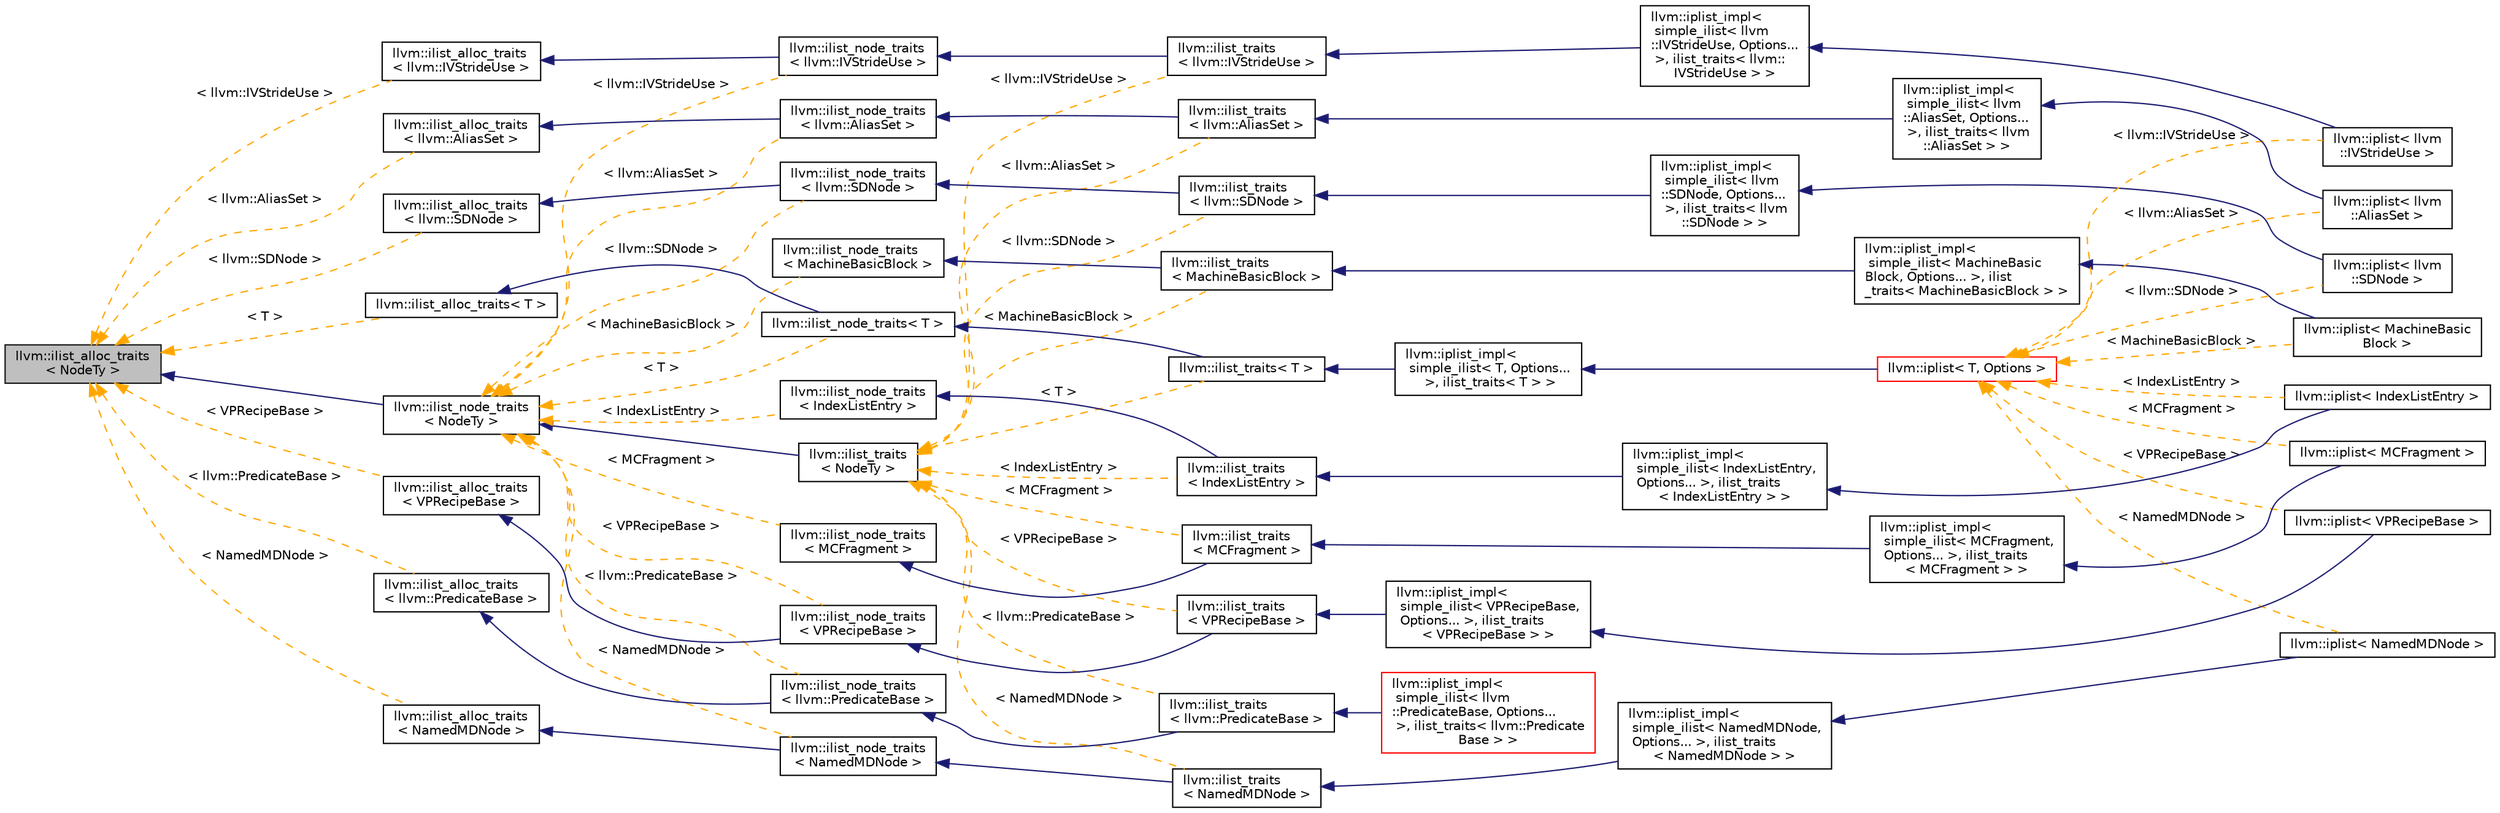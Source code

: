 digraph "llvm::ilist_alloc_traits&lt; NodeTy &gt;"
{
 // LATEX_PDF_SIZE
  bgcolor="transparent";
  edge [fontname="Helvetica",fontsize="10",labelfontname="Helvetica",labelfontsize="10"];
  node [fontname="Helvetica",fontsize="10",shape=record];
  rankdir="LR";
  Node1 [label="llvm::ilist_alloc_traits\l\< NodeTy \>",height=0.2,width=0.4,color="black", fillcolor="grey75", style="filled", fontcolor="black",tooltip="Use delete by default for iplist and ilist."];
  Node1 -> Node2 [dir="back",color="midnightblue",fontsize="10",style="solid",fontname="Helvetica"];
  Node2 [label="llvm::ilist_node_traits\l\< NodeTy \>",height=0.2,width=0.4,color="black",URL="$structllvm_1_1ilist__node__traits.html",tooltip="A fragment for template traits for intrusive list that provides default node related operations."];
  Node2 -> Node3 [dir="back",color="midnightblue",fontsize="10",style="solid",fontname="Helvetica"];
  Node3 [label="llvm::ilist_traits\l\< NodeTy \>",height=0.2,width=0.4,color="black",URL="$structllvm_1_1ilist__traits.html",tooltip="Template traits for intrusive list."];
  Node3 -> Node4 [dir="back",color="orange",fontsize="10",style="dashed",label=" \< llvm::IVStrideUse \>" ,fontname="Helvetica"];
  Node4 [label="llvm::ilist_traits\l\< llvm::IVStrideUse \>",height=0.2,width=0.4,color="black",URL="$structllvm_1_1ilist__traits.html",tooltip=" "];
  Node4 -> Node5 [dir="back",color="midnightblue",fontsize="10",style="solid",fontname="Helvetica"];
  Node5 [label="llvm::iplist_impl\<\l simple_ilist\< llvm\l::IVStrideUse, Options...\l \>, ilist_traits\< llvm::\lIVStrideUse \> \>",height=0.2,width=0.4,color="black",URL="$classllvm_1_1iplist__impl.html",tooltip=" "];
  Node5 -> Node6 [dir="back",color="midnightblue",fontsize="10",style="solid",fontname="Helvetica"];
  Node6 [label="llvm::iplist\< llvm\l::IVStrideUse \>",height=0.2,width=0.4,color="black",URL="$classllvm_1_1iplist.html",tooltip=" "];
  Node3 -> Node7 [dir="back",color="orange",fontsize="10",style="dashed",label=" \< llvm::SDNode \>" ,fontname="Helvetica"];
  Node7 [label="llvm::ilist_traits\l\< llvm::SDNode \>",height=0.2,width=0.4,color="black",URL="$structllvm_1_1ilist__traits.html",tooltip=" "];
  Node7 -> Node8 [dir="back",color="midnightblue",fontsize="10",style="solid",fontname="Helvetica"];
  Node8 [label="llvm::iplist_impl\<\l simple_ilist\< llvm\l::SDNode, Options...\l \>, ilist_traits\< llvm\l::SDNode \> \>",height=0.2,width=0.4,color="black",URL="$classllvm_1_1iplist__impl.html",tooltip=" "];
  Node8 -> Node9 [dir="back",color="midnightblue",fontsize="10",style="solid",fontname="Helvetica"];
  Node9 [label="llvm::iplist\< llvm\l::SDNode \>",height=0.2,width=0.4,color="black",URL="$classllvm_1_1iplist.html",tooltip=" "];
  Node3 -> Node10 [dir="back",color="orange",fontsize="10",style="dashed",label=" \< MachineBasicBlock \>" ,fontname="Helvetica"];
  Node10 [label="llvm::ilist_traits\l\< MachineBasicBlock \>",height=0.2,width=0.4,color="black",URL="$structllvm_1_1ilist__traits.html",tooltip=" "];
  Node10 -> Node11 [dir="back",color="midnightblue",fontsize="10",style="solid",fontname="Helvetica"];
  Node11 [label="llvm::iplist_impl\<\l simple_ilist\< MachineBasic\lBlock, Options... \>, ilist\l_traits\< MachineBasicBlock \> \>",height=0.2,width=0.4,color="black",URL="$classllvm_1_1iplist__impl.html",tooltip=" "];
  Node11 -> Node12 [dir="back",color="midnightblue",fontsize="10",style="solid",fontname="Helvetica"];
  Node12 [label="llvm::iplist\< MachineBasic\lBlock \>",height=0.2,width=0.4,color="black",URL="$classllvm_1_1iplist.html",tooltip=" "];
  Node3 -> Node13 [dir="back",color="orange",fontsize="10",style="dashed",label=" \< T \>" ,fontname="Helvetica"];
  Node13 [label="llvm::ilist_traits\< T \>",height=0.2,width=0.4,color="black",URL="$structllvm_1_1ilist__traits.html",tooltip=" "];
  Node13 -> Node14 [dir="back",color="midnightblue",fontsize="10",style="solid",fontname="Helvetica"];
  Node14 [label="llvm::iplist_impl\<\l simple_ilist\< T, Options...\l \>, ilist_traits\< T \> \>",height=0.2,width=0.4,color="black",URL="$classllvm_1_1iplist__impl.html",tooltip=" "];
  Node14 -> Node15 [dir="back",color="midnightblue",fontsize="10",style="solid",fontname="Helvetica"];
  Node15 [label="llvm::iplist\< T, Options \>",height=0.2,width=0.4,color="red",URL="$classllvm_1_1iplist.html",tooltip="An intrusive list with ownership and callbacks specified/controlled by ilist_traits,..."];
  Node15 -> Node6 [dir="back",color="orange",fontsize="10",style="dashed",label=" \< llvm::IVStrideUse \>" ,fontname="Helvetica"];
  Node15 -> Node9 [dir="back",color="orange",fontsize="10",style="dashed",label=" \< llvm::SDNode \>" ,fontname="Helvetica"];
  Node15 -> Node12 [dir="back",color="orange",fontsize="10",style="dashed",label=" \< MachineBasicBlock \>" ,fontname="Helvetica"];
  Node15 -> Node17 [dir="back",color="orange",fontsize="10",style="dashed",label=" \< IndexListEntry \>" ,fontname="Helvetica"];
  Node17 [label="llvm::iplist\< IndexListEntry \>",height=0.2,width=0.4,color="black",URL="$classllvm_1_1iplist.html",tooltip=" "];
  Node15 -> Node18 [dir="back",color="orange",fontsize="10",style="dashed",label=" \< llvm::AliasSet \>" ,fontname="Helvetica"];
  Node18 [label="llvm::iplist\< llvm\l::AliasSet \>",height=0.2,width=0.4,color="black",URL="$classllvm_1_1iplist.html",tooltip=" "];
  Node15 -> Node19 [dir="back",color="orange",fontsize="10",style="dashed",label=" \< NamedMDNode \>" ,fontname="Helvetica"];
  Node19 [label="llvm::iplist\< NamedMDNode \>",height=0.2,width=0.4,color="black",URL="$classllvm_1_1iplist.html",tooltip=" "];
  Node15 -> Node20 [dir="back",color="orange",fontsize="10",style="dashed",label=" \< MCFragment \>" ,fontname="Helvetica"];
  Node20 [label="llvm::iplist\< MCFragment \>",height=0.2,width=0.4,color="black",URL="$classllvm_1_1iplist.html",tooltip=" "];
  Node15 -> Node21 [dir="back",color="orange",fontsize="10",style="dashed",label=" \< VPRecipeBase \>" ,fontname="Helvetica"];
  Node21 [label="llvm::iplist\< VPRecipeBase \>",height=0.2,width=0.4,color="black",URL="$classllvm_1_1iplist.html",tooltip=" "];
  Node3 -> Node23 [dir="back",color="orange",fontsize="10",style="dashed",label=" \< IndexListEntry \>" ,fontname="Helvetica"];
  Node23 [label="llvm::ilist_traits\l\< IndexListEntry \>",height=0.2,width=0.4,color="black",URL="$structllvm_1_1ilist__traits.html",tooltip=" "];
  Node23 -> Node24 [dir="back",color="midnightblue",fontsize="10",style="solid",fontname="Helvetica"];
  Node24 [label="llvm::iplist_impl\<\l simple_ilist\< IndexListEntry,\l Options... \>, ilist_traits\l\< IndexListEntry \> \>",height=0.2,width=0.4,color="black",URL="$classllvm_1_1iplist__impl.html",tooltip=" "];
  Node24 -> Node17 [dir="back",color="midnightblue",fontsize="10",style="solid",fontname="Helvetica"];
  Node3 -> Node25 [dir="back",color="orange",fontsize="10",style="dashed",label=" \< llvm::AliasSet \>" ,fontname="Helvetica"];
  Node25 [label="llvm::ilist_traits\l\< llvm::AliasSet \>",height=0.2,width=0.4,color="black",URL="$structllvm_1_1ilist__traits.html",tooltip=" "];
  Node25 -> Node26 [dir="back",color="midnightblue",fontsize="10",style="solid",fontname="Helvetica"];
  Node26 [label="llvm::iplist_impl\<\l simple_ilist\< llvm\l::AliasSet, Options...\l \>, ilist_traits\< llvm\l::AliasSet \> \>",height=0.2,width=0.4,color="black",URL="$classllvm_1_1iplist__impl.html",tooltip=" "];
  Node26 -> Node18 [dir="back",color="midnightblue",fontsize="10",style="solid",fontname="Helvetica"];
  Node3 -> Node27 [dir="back",color="orange",fontsize="10",style="dashed",label=" \< NamedMDNode \>" ,fontname="Helvetica"];
  Node27 [label="llvm::ilist_traits\l\< NamedMDNode \>",height=0.2,width=0.4,color="black",URL="$structllvm_1_1ilist__traits.html",tooltip=" "];
  Node27 -> Node28 [dir="back",color="midnightblue",fontsize="10",style="solid",fontname="Helvetica"];
  Node28 [label="llvm::iplist_impl\<\l simple_ilist\< NamedMDNode,\l Options... \>, ilist_traits\l\< NamedMDNode \> \>",height=0.2,width=0.4,color="black",URL="$classllvm_1_1iplist__impl.html",tooltip=" "];
  Node28 -> Node19 [dir="back",color="midnightblue",fontsize="10",style="solid",fontname="Helvetica"];
  Node3 -> Node29 [dir="back",color="orange",fontsize="10",style="dashed",label=" \< MCFragment \>" ,fontname="Helvetica"];
  Node29 [label="llvm::ilist_traits\l\< MCFragment \>",height=0.2,width=0.4,color="black",URL="$structllvm_1_1ilist__traits.html",tooltip=" "];
  Node29 -> Node30 [dir="back",color="midnightblue",fontsize="10",style="solid",fontname="Helvetica"];
  Node30 [label="llvm::iplist_impl\<\l simple_ilist\< MCFragment,\l Options... \>, ilist_traits\l\< MCFragment \> \>",height=0.2,width=0.4,color="black",URL="$classllvm_1_1iplist__impl.html",tooltip=" "];
  Node30 -> Node20 [dir="back",color="midnightblue",fontsize="10",style="solid",fontname="Helvetica"];
  Node3 -> Node31 [dir="back",color="orange",fontsize="10",style="dashed",label=" \< VPRecipeBase \>" ,fontname="Helvetica"];
  Node31 [label="llvm::ilist_traits\l\< VPRecipeBase \>",height=0.2,width=0.4,color="black",URL="$structllvm_1_1ilist__traits.html",tooltip=" "];
  Node31 -> Node32 [dir="back",color="midnightblue",fontsize="10",style="solid",fontname="Helvetica"];
  Node32 [label="llvm::iplist_impl\<\l simple_ilist\< VPRecipeBase,\l Options... \>, ilist_traits\l\< VPRecipeBase \> \>",height=0.2,width=0.4,color="black",URL="$classllvm_1_1iplist__impl.html",tooltip=" "];
  Node32 -> Node21 [dir="back",color="midnightblue",fontsize="10",style="solid",fontname="Helvetica"];
  Node3 -> Node33 [dir="back",color="orange",fontsize="10",style="dashed",label=" \< llvm::PredicateBase \>" ,fontname="Helvetica"];
  Node33 [label="llvm::ilist_traits\l\< llvm::PredicateBase \>",height=0.2,width=0.4,color="black",URL="$structllvm_1_1ilist__traits.html",tooltip=" "];
  Node33 -> Node34 [dir="back",color="midnightblue",fontsize="10",style="solid",fontname="Helvetica"];
  Node34 [label="llvm::iplist_impl\<\l simple_ilist\< llvm\l::PredicateBase, Options...\l \>, ilist_traits\< llvm::Predicate\lBase \> \>",height=0.2,width=0.4,color="red",URL="$classllvm_1_1iplist__impl.html",tooltip=" "];
  Node2 -> Node35 [dir="back",color="orange",fontsize="10",style="dashed",label=" \< llvm::IVStrideUse \>" ,fontname="Helvetica"];
  Node35 [label="llvm::ilist_node_traits\l\< llvm::IVStrideUse \>",height=0.2,width=0.4,color="black",URL="$structllvm_1_1ilist__node__traits.html",tooltip=" "];
  Node35 -> Node4 [dir="back",color="midnightblue",fontsize="10",style="solid",fontname="Helvetica"];
  Node2 -> Node36 [dir="back",color="orange",fontsize="10",style="dashed",label=" \< llvm::SDNode \>" ,fontname="Helvetica"];
  Node36 [label="llvm::ilist_node_traits\l\< llvm::SDNode \>",height=0.2,width=0.4,color="black",URL="$structllvm_1_1ilist__node__traits.html",tooltip=" "];
  Node36 -> Node7 [dir="back",color="midnightblue",fontsize="10",style="solid",fontname="Helvetica"];
  Node2 -> Node37 [dir="back",color="orange",fontsize="10",style="dashed",label=" \< MachineBasicBlock \>" ,fontname="Helvetica"];
  Node37 [label="llvm::ilist_node_traits\l\< MachineBasicBlock \>",height=0.2,width=0.4,color="black",URL="$structllvm_1_1ilist__node__traits.html",tooltip=" "];
  Node37 -> Node10 [dir="back",color="midnightblue",fontsize="10",style="solid",fontname="Helvetica"];
  Node2 -> Node38 [dir="back",color="orange",fontsize="10",style="dashed",label=" \< T \>" ,fontname="Helvetica"];
  Node38 [label="llvm::ilist_node_traits\< T \>",height=0.2,width=0.4,color="black",URL="$structllvm_1_1ilist__node__traits.html",tooltip=" "];
  Node38 -> Node13 [dir="back",color="midnightblue",fontsize="10",style="solid",fontname="Helvetica"];
  Node2 -> Node39 [dir="back",color="orange",fontsize="10",style="dashed",label=" \< IndexListEntry \>" ,fontname="Helvetica"];
  Node39 [label="llvm::ilist_node_traits\l\< IndexListEntry \>",height=0.2,width=0.4,color="black",URL="$structllvm_1_1ilist__node__traits.html",tooltip=" "];
  Node39 -> Node23 [dir="back",color="midnightblue",fontsize="10",style="solid",fontname="Helvetica"];
  Node2 -> Node40 [dir="back",color="orange",fontsize="10",style="dashed",label=" \< llvm::AliasSet \>" ,fontname="Helvetica"];
  Node40 [label="llvm::ilist_node_traits\l\< llvm::AliasSet \>",height=0.2,width=0.4,color="black",URL="$structllvm_1_1ilist__node__traits.html",tooltip=" "];
  Node40 -> Node25 [dir="back",color="midnightblue",fontsize="10",style="solid",fontname="Helvetica"];
  Node2 -> Node41 [dir="back",color="orange",fontsize="10",style="dashed",label=" \< NamedMDNode \>" ,fontname="Helvetica"];
  Node41 [label="llvm::ilist_node_traits\l\< NamedMDNode \>",height=0.2,width=0.4,color="black",URL="$structllvm_1_1ilist__node__traits.html",tooltip=" "];
  Node41 -> Node27 [dir="back",color="midnightblue",fontsize="10",style="solid",fontname="Helvetica"];
  Node2 -> Node42 [dir="back",color="orange",fontsize="10",style="dashed",label=" \< MCFragment \>" ,fontname="Helvetica"];
  Node42 [label="llvm::ilist_node_traits\l\< MCFragment \>",height=0.2,width=0.4,color="black",URL="$structllvm_1_1ilist__node__traits.html",tooltip=" "];
  Node42 -> Node29 [dir="back",color="midnightblue",fontsize="10",style="solid",fontname="Helvetica"];
  Node2 -> Node43 [dir="back",color="orange",fontsize="10",style="dashed",label=" \< VPRecipeBase \>" ,fontname="Helvetica"];
  Node43 [label="llvm::ilist_node_traits\l\< VPRecipeBase \>",height=0.2,width=0.4,color="black",URL="$structllvm_1_1ilist__node__traits.html",tooltip=" "];
  Node43 -> Node31 [dir="back",color="midnightblue",fontsize="10",style="solid",fontname="Helvetica"];
  Node2 -> Node44 [dir="back",color="orange",fontsize="10",style="dashed",label=" \< llvm::PredicateBase \>" ,fontname="Helvetica"];
  Node44 [label="llvm::ilist_node_traits\l\< llvm::PredicateBase \>",height=0.2,width=0.4,color="black",URL="$structllvm_1_1ilist__node__traits.html",tooltip=" "];
  Node44 -> Node33 [dir="back",color="midnightblue",fontsize="10",style="solid",fontname="Helvetica"];
  Node1 -> Node45 [dir="back",color="orange",fontsize="10",style="dashed",label=" \< llvm::IVStrideUse \>" ,fontname="Helvetica"];
  Node45 [label="llvm::ilist_alloc_traits\l\< llvm::IVStrideUse \>",height=0.2,width=0.4,color="black",URL="$structllvm_1_1ilist__alloc__traits.html",tooltip=" "];
  Node45 -> Node35 [dir="back",color="midnightblue",fontsize="10",style="solid",fontname="Helvetica"];
  Node1 -> Node46 [dir="back",color="orange",fontsize="10",style="dashed",label=" \< llvm::SDNode \>" ,fontname="Helvetica"];
  Node46 [label="llvm::ilist_alloc_traits\l\< llvm::SDNode \>",height=0.2,width=0.4,color="black",URL="$structllvm_1_1ilist__alloc__traits.html",tooltip=" "];
  Node46 -> Node36 [dir="back",color="midnightblue",fontsize="10",style="solid",fontname="Helvetica"];
  Node1 -> Node47 [dir="back",color="orange",fontsize="10",style="dashed",label=" \< T \>" ,fontname="Helvetica"];
  Node47 [label="llvm::ilist_alloc_traits\< T \>",height=0.2,width=0.4,color="black",URL="$structllvm_1_1ilist__alloc__traits.html",tooltip=" "];
  Node47 -> Node38 [dir="back",color="midnightblue",fontsize="10",style="solid",fontname="Helvetica"];
  Node1 -> Node48 [dir="back",color="orange",fontsize="10",style="dashed",label=" \< llvm::AliasSet \>" ,fontname="Helvetica"];
  Node48 [label="llvm::ilist_alloc_traits\l\< llvm::AliasSet \>",height=0.2,width=0.4,color="black",URL="$structllvm_1_1ilist__alloc__traits.html",tooltip=" "];
  Node48 -> Node40 [dir="back",color="midnightblue",fontsize="10",style="solid",fontname="Helvetica"];
  Node1 -> Node49 [dir="back",color="orange",fontsize="10",style="dashed",label=" \< NamedMDNode \>" ,fontname="Helvetica"];
  Node49 [label="llvm::ilist_alloc_traits\l\< NamedMDNode \>",height=0.2,width=0.4,color="black",URL="$structllvm_1_1ilist__alloc__traits.html",tooltip=" "];
  Node49 -> Node41 [dir="back",color="midnightblue",fontsize="10",style="solid",fontname="Helvetica"];
  Node1 -> Node50 [dir="back",color="orange",fontsize="10",style="dashed",label=" \< VPRecipeBase \>" ,fontname="Helvetica"];
  Node50 [label="llvm::ilist_alloc_traits\l\< VPRecipeBase \>",height=0.2,width=0.4,color="black",URL="$structllvm_1_1ilist__alloc__traits.html",tooltip=" "];
  Node50 -> Node43 [dir="back",color="midnightblue",fontsize="10",style="solid",fontname="Helvetica"];
  Node1 -> Node51 [dir="back",color="orange",fontsize="10",style="dashed",label=" \< llvm::PredicateBase \>" ,fontname="Helvetica"];
  Node51 [label="llvm::ilist_alloc_traits\l\< llvm::PredicateBase \>",height=0.2,width=0.4,color="black",URL="$structllvm_1_1ilist__alloc__traits.html",tooltip=" "];
  Node51 -> Node44 [dir="back",color="midnightblue",fontsize="10",style="solid",fontname="Helvetica"];
}
